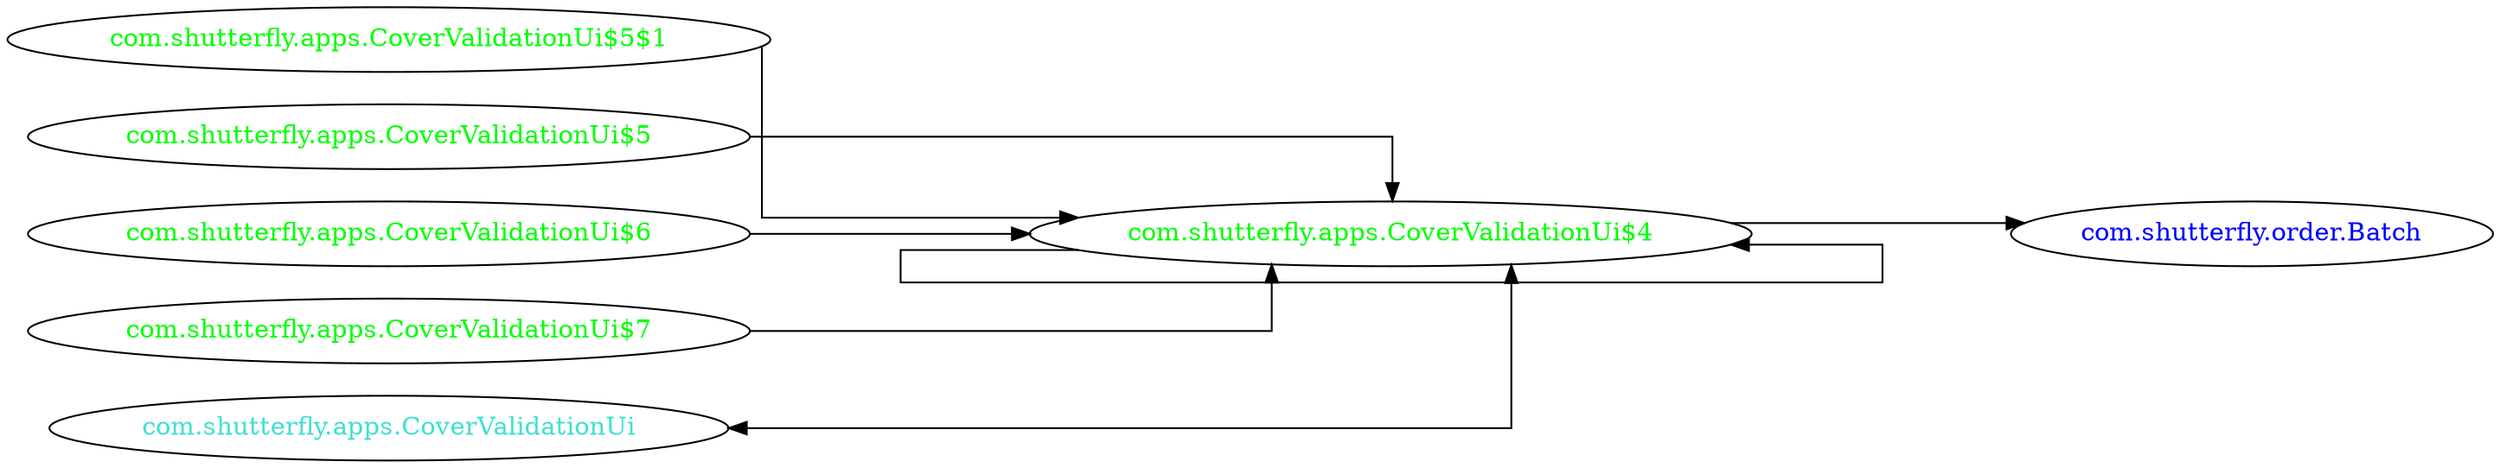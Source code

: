 digraph dependencyGraph {
 concentrate=true;
 ranksep="2.0";
 rankdir="LR"; 
 splines="ortho";
"com.shutterfly.apps.CoverValidationUi$4" [fontcolor="red"];
"com.shutterfly.order.Batch" [ fontcolor="blue" ];
"com.shutterfly.apps.CoverValidationUi$4"->"com.shutterfly.order.Batch";
"com.shutterfly.apps.CoverValidationUi$4" [ fontcolor="green" ];
"com.shutterfly.apps.CoverValidationUi$4"->"com.shutterfly.apps.CoverValidationUi$4";
"com.shutterfly.apps.CoverValidationUi$5$1" [ fontcolor="green" ];
"com.shutterfly.apps.CoverValidationUi$5$1"->"com.shutterfly.apps.CoverValidationUi$4";
"com.shutterfly.apps.CoverValidationUi$5" [ fontcolor="green" ];
"com.shutterfly.apps.CoverValidationUi$5"->"com.shutterfly.apps.CoverValidationUi$4";
"com.shutterfly.apps.CoverValidationUi$6" [ fontcolor="green" ];
"com.shutterfly.apps.CoverValidationUi$6"->"com.shutterfly.apps.CoverValidationUi$4";
"com.shutterfly.apps.CoverValidationUi$7" [ fontcolor="green" ];
"com.shutterfly.apps.CoverValidationUi$7"->"com.shutterfly.apps.CoverValidationUi$4";
"com.shutterfly.apps.CoverValidationUi" [ fontcolor="turquoise" ];
"com.shutterfly.apps.CoverValidationUi"->"com.shutterfly.apps.CoverValidationUi$4" [dir=both];
}
